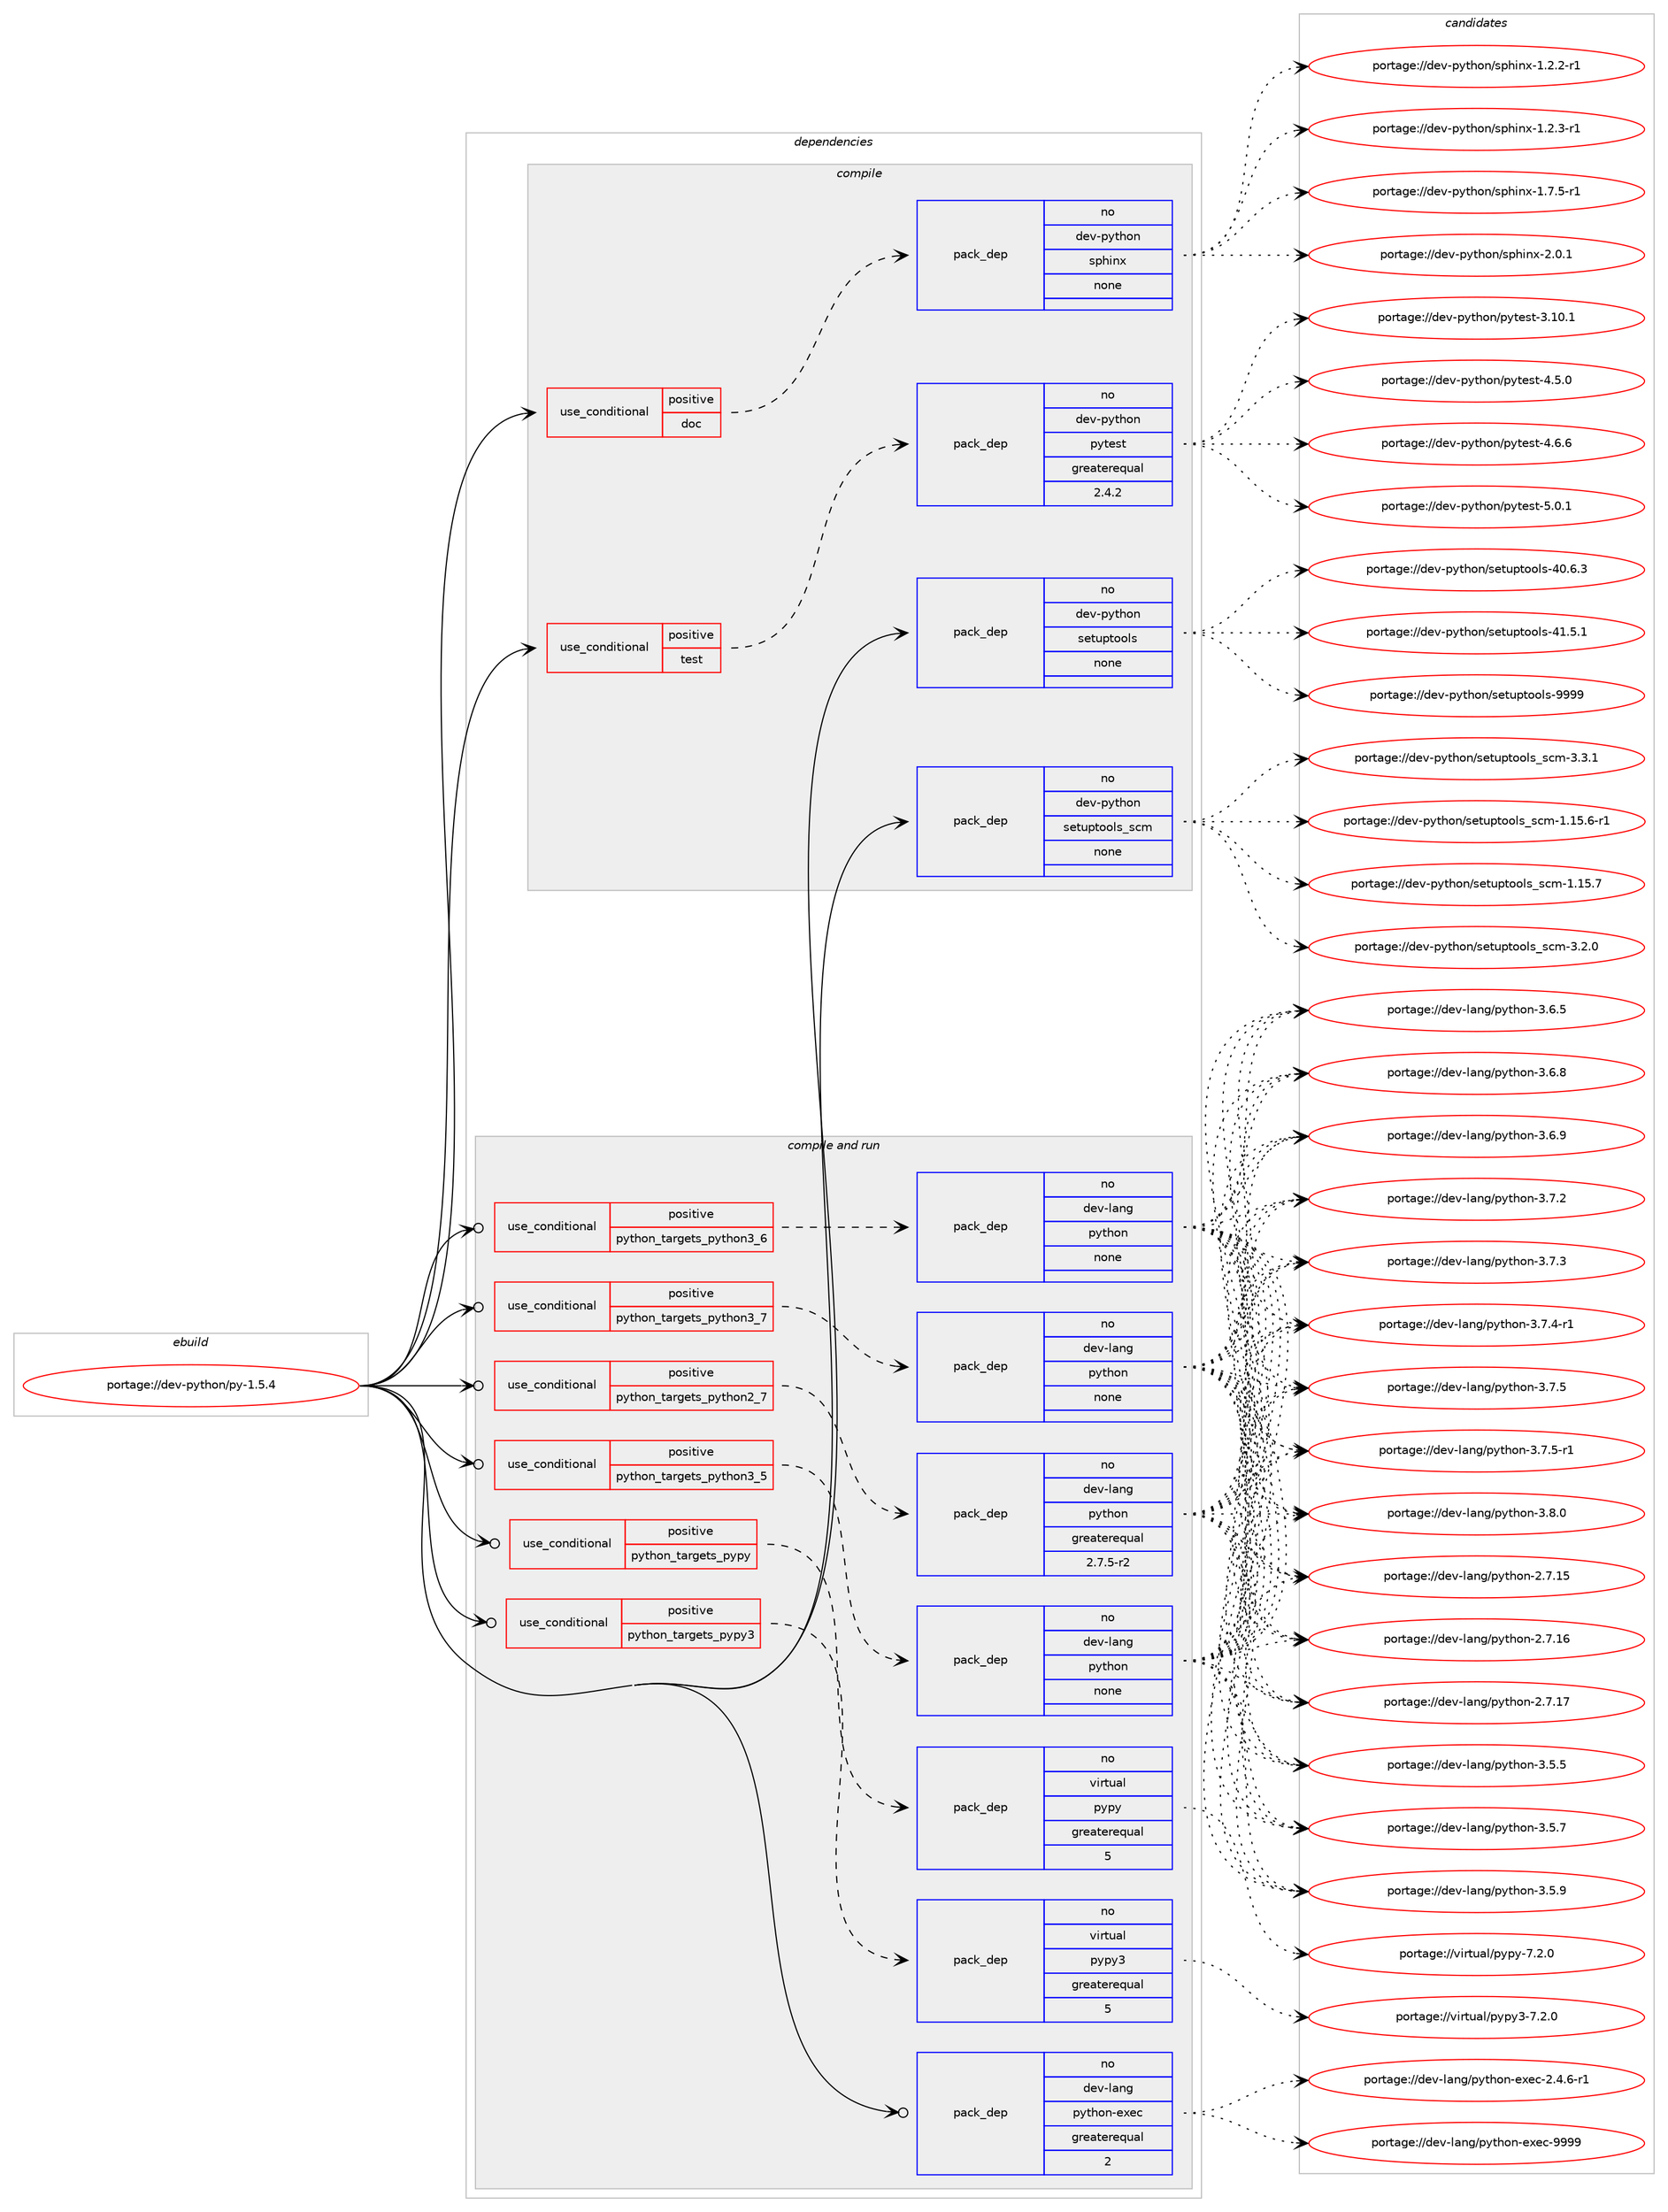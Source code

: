 digraph prolog {

# *************
# Graph options
# *************

newrank=true;
concentrate=true;
compound=true;
graph [rankdir=LR,fontname=Helvetica,fontsize=10,ranksep=1.5];#, ranksep=2.5, nodesep=0.2];
edge  [arrowhead=vee];
node  [fontname=Helvetica,fontsize=10];

# **********
# The ebuild
# **********

subgraph cluster_leftcol {
color=gray;
rank=same;
label=<<i>ebuild</i>>;
id [label="portage://dev-python/py-1.5.4", color=red, width=4, href="../dev-python/py-1.5.4.svg"];
}

# ****************
# The dependencies
# ****************

subgraph cluster_midcol {
color=gray;
label=<<i>dependencies</i>>;
subgraph cluster_compile {
fillcolor="#eeeeee";
style=filled;
label=<<i>compile</i>>;
subgraph cond34426 {
dependency158637 [label=<<TABLE BORDER="0" CELLBORDER="1" CELLSPACING="0" CELLPADDING="4"><TR><TD ROWSPAN="3" CELLPADDING="10">use_conditional</TD></TR><TR><TD>positive</TD></TR><TR><TD>doc</TD></TR></TABLE>>, shape=none, color=red];
subgraph pack120848 {
dependency158638 [label=<<TABLE BORDER="0" CELLBORDER="1" CELLSPACING="0" CELLPADDING="4" WIDTH="220"><TR><TD ROWSPAN="6" CELLPADDING="30">pack_dep</TD></TR><TR><TD WIDTH="110">no</TD></TR><TR><TD>dev-python</TD></TR><TR><TD>sphinx</TD></TR><TR><TD>none</TD></TR><TR><TD></TD></TR></TABLE>>, shape=none, color=blue];
}
dependency158637:e -> dependency158638:w [weight=20,style="dashed",arrowhead="vee"];
}
id:e -> dependency158637:w [weight=20,style="solid",arrowhead="vee"];
subgraph cond34427 {
dependency158639 [label=<<TABLE BORDER="0" CELLBORDER="1" CELLSPACING="0" CELLPADDING="4"><TR><TD ROWSPAN="3" CELLPADDING="10">use_conditional</TD></TR><TR><TD>positive</TD></TR><TR><TD>test</TD></TR></TABLE>>, shape=none, color=red];
subgraph pack120849 {
dependency158640 [label=<<TABLE BORDER="0" CELLBORDER="1" CELLSPACING="0" CELLPADDING="4" WIDTH="220"><TR><TD ROWSPAN="6" CELLPADDING="30">pack_dep</TD></TR><TR><TD WIDTH="110">no</TD></TR><TR><TD>dev-python</TD></TR><TR><TD>pytest</TD></TR><TR><TD>greaterequal</TD></TR><TR><TD>2.4.2</TD></TR></TABLE>>, shape=none, color=blue];
}
dependency158639:e -> dependency158640:w [weight=20,style="dashed",arrowhead="vee"];
}
id:e -> dependency158639:w [weight=20,style="solid",arrowhead="vee"];
subgraph pack120850 {
dependency158641 [label=<<TABLE BORDER="0" CELLBORDER="1" CELLSPACING="0" CELLPADDING="4" WIDTH="220"><TR><TD ROWSPAN="6" CELLPADDING="30">pack_dep</TD></TR><TR><TD WIDTH="110">no</TD></TR><TR><TD>dev-python</TD></TR><TR><TD>setuptools</TD></TR><TR><TD>none</TD></TR><TR><TD></TD></TR></TABLE>>, shape=none, color=blue];
}
id:e -> dependency158641:w [weight=20,style="solid",arrowhead="vee"];
subgraph pack120851 {
dependency158642 [label=<<TABLE BORDER="0" CELLBORDER="1" CELLSPACING="0" CELLPADDING="4" WIDTH="220"><TR><TD ROWSPAN="6" CELLPADDING="30">pack_dep</TD></TR><TR><TD WIDTH="110">no</TD></TR><TR><TD>dev-python</TD></TR><TR><TD>setuptools_scm</TD></TR><TR><TD>none</TD></TR><TR><TD></TD></TR></TABLE>>, shape=none, color=blue];
}
id:e -> dependency158642:w [weight=20,style="solid",arrowhead="vee"];
}
subgraph cluster_compileandrun {
fillcolor="#eeeeee";
style=filled;
label=<<i>compile and run</i>>;
subgraph cond34428 {
dependency158643 [label=<<TABLE BORDER="0" CELLBORDER="1" CELLSPACING="0" CELLPADDING="4"><TR><TD ROWSPAN="3" CELLPADDING="10">use_conditional</TD></TR><TR><TD>positive</TD></TR><TR><TD>python_targets_pypy</TD></TR></TABLE>>, shape=none, color=red];
subgraph pack120852 {
dependency158644 [label=<<TABLE BORDER="0" CELLBORDER="1" CELLSPACING="0" CELLPADDING="4" WIDTH="220"><TR><TD ROWSPAN="6" CELLPADDING="30">pack_dep</TD></TR><TR><TD WIDTH="110">no</TD></TR><TR><TD>virtual</TD></TR><TR><TD>pypy</TD></TR><TR><TD>greaterequal</TD></TR><TR><TD>5</TD></TR></TABLE>>, shape=none, color=blue];
}
dependency158643:e -> dependency158644:w [weight=20,style="dashed",arrowhead="vee"];
}
id:e -> dependency158643:w [weight=20,style="solid",arrowhead="odotvee"];
subgraph cond34429 {
dependency158645 [label=<<TABLE BORDER="0" CELLBORDER="1" CELLSPACING="0" CELLPADDING="4"><TR><TD ROWSPAN="3" CELLPADDING="10">use_conditional</TD></TR><TR><TD>positive</TD></TR><TR><TD>python_targets_pypy3</TD></TR></TABLE>>, shape=none, color=red];
subgraph pack120853 {
dependency158646 [label=<<TABLE BORDER="0" CELLBORDER="1" CELLSPACING="0" CELLPADDING="4" WIDTH="220"><TR><TD ROWSPAN="6" CELLPADDING="30">pack_dep</TD></TR><TR><TD WIDTH="110">no</TD></TR><TR><TD>virtual</TD></TR><TR><TD>pypy3</TD></TR><TR><TD>greaterequal</TD></TR><TR><TD>5</TD></TR></TABLE>>, shape=none, color=blue];
}
dependency158645:e -> dependency158646:w [weight=20,style="dashed",arrowhead="vee"];
}
id:e -> dependency158645:w [weight=20,style="solid",arrowhead="odotvee"];
subgraph cond34430 {
dependency158647 [label=<<TABLE BORDER="0" CELLBORDER="1" CELLSPACING="0" CELLPADDING="4"><TR><TD ROWSPAN="3" CELLPADDING="10">use_conditional</TD></TR><TR><TD>positive</TD></TR><TR><TD>python_targets_python2_7</TD></TR></TABLE>>, shape=none, color=red];
subgraph pack120854 {
dependency158648 [label=<<TABLE BORDER="0" CELLBORDER="1" CELLSPACING="0" CELLPADDING="4" WIDTH="220"><TR><TD ROWSPAN="6" CELLPADDING="30">pack_dep</TD></TR><TR><TD WIDTH="110">no</TD></TR><TR><TD>dev-lang</TD></TR><TR><TD>python</TD></TR><TR><TD>greaterequal</TD></TR><TR><TD>2.7.5-r2</TD></TR></TABLE>>, shape=none, color=blue];
}
dependency158647:e -> dependency158648:w [weight=20,style="dashed",arrowhead="vee"];
}
id:e -> dependency158647:w [weight=20,style="solid",arrowhead="odotvee"];
subgraph cond34431 {
dependency158649 [label=<<TABLE BORDER="0" CELLBORDER="1" CELLSPACING="0" CELLPADDING="4"><TR><TD ROWSPAN="3" CELLPADDING="10">use_conditional</TD></TR><TR><TD>positive</TD></TR><TR><TD>python_targets_python3_5</TD></TR></TABLE>>, shape=none, color=red];
subgraph pack120855 {
dependency158650 [label=<<TABLE BORDER="0" CELLBORDER="1" CELLSPACING="0" CELLPADDING="4" WIDTH="220"><TR><TD ROWSPAN="6" CELLPADDING="30">pack_dep</TD></TR><TR><TD WIDTH="110">no</TD></TR><TR><TD>dev-lang</TD></TR><TR><TD>python</TD></TR><TR><TD>none</TD></TR><TR><TD></TD></TR></TABLE>>, shape=none, color=blue];
}
dependency158649:e -> dependency158650:w [weight=20,style="dashed",arrowhead="vee"];
}
id:e -> dependency158649:w [weight=20,style="solid",arrowhead="odotvee"];
subgraph cond34432 {
dependency158651 [label=<<TABLE BORDER="0" CELLBORDER="1" CELLSPACING="0" CELLPADDING="4"><TR><TD ROWSPAN="3" CELLPADDING="10">use_conditional</TD></TR><TR><TD>positive</TD></TR><TR><TD>python_targets_python3_6</TD></TR></TABLE>>, shape=none, color=red];
subgraph pack120856 {
dependency158652 [label=<<TABLE BORDER="0" CELLBORDER="1" CELLSPACING="0" CELLPADDING="4" WIDTH="220"><TR><TD ROWSPAN="6" CELLPADDING="30">pack_dep</TD></TR><TR><TD WIDTH="110">no</TD></TR><TR><TD>dev-lang</TD></TR><TR><TD>python</TD></TR><TR><TD>none</TD></TR><TR><TD></TD></TR></TABLE>>, shape=none, color=blue];
}
dependency158651:e -> dependency158652:w [weight=20,style="dashed",arrowhead="vee"];
}
id:e -> dependency158651:w [weight=20,style="solid",arrowhead="odotvee"];
subgraph cond34433 {
dependency158653 [label=<<TABLE BORDER="0" CELLBORDER="1" CELLSPACING="0" CELLPADDING="4"><TR><TD ROWSPAN="3" CELLPADDING="10">use_conditional</TD></TR><TR><TD>positive</TD></TR><TR><TD>python_targets_python3_7</TD></TR></TABLE>>, shape=none, color=red];
subgraph pack120857 {
dependency158654 [label=<<TABLE BORDER="0" CELLBORDER="1" CELLSPACING="0" CELLPADDING="4" WIDTH="220"><TR><TD ROWSPAN="6" CELLPADDING="30">pack_dep</TD></TR><TR><TD WIDTH="110">no</TD></TR><TR><TD>dev-lang</TD></TR><TR><TD>python</TD></TR><TR><TD>none</TD></TR><TR><TD></TD></TR></TABLE>>, shape=none, color=blue];
}
dependency158653:e -> dependency158654:w [weight=20,style="dashed",arrowhead="vee"];
}
id:e -> dependency158653:w [weight=20,style="solid",arrowhead="odotvee"];
subgraph pack120858 {
dependency158655 [label=<<TABLE BORDER="0" CELLBORDER="1" CELLSPACING="0" CELLPADDING="4" WIDTH="220"><TR><TD ROWSPAN="6" CELLPADDING="30">pack_dep</TD></TR><TR><TD WIDTH="110">no</TD></TR><TR><TD>dev-lang</TD></TR><TR><TD>python-exec</TD></TR><TR><TD>greaterequal</TD></TR><TR><TD>2</TD></TR></TABLE>>, shape=none, color=blue];
}
id:e -> dependency158655:w [weight=20,style="solid",arrowhead="odotvee"];
}
subgraph cluster_run {
fillcolor="#eeeeee";
style=filled;
label=<<i>run</i>>;
}
}

# **************
# The candidates
# **************

subgraph cluster_choices {
rank=same;
color=gray;
label=<<i>candidates</i>>;

subgraph choice120848 {
color=black;
nodesep=1;
choiceportage10010111845112121116104111110471151121041051101204549465046504511449 [label="portage://dev-python/sphinx-1.2.2-r1", color=red, width=4,href="../dev-python/sphinx-1.2.2-r1.svg"];
choiceportage10010111845112121116104111110471151121041051101204549465046514511449 [label="portage://dev-python/sphinx-1.2.3-r1", color=red, width=4,href="../dev-python/sphinx-1.2.3-r1.svg"];
choiceportage10010111845112121116104111110471151121041051101204549465546534511449 [label="portage://dev-python/sphinx-1.7.5-r1", color=red, width=4,href="../dev-python/sphinx-1.7.5-r1.svg"];
choiceportage1001011184511212111610411111047115112104105110120455046484649 [label="portage://dev-python/sphinx-2.0.1", color=red, width=4,href="../dev-python/sphinx-2.0.1.svg"];
dependency158638:e -> choiceportage10010111845112121116104111110471151121041051101204549465046504511449:w [style=dotted,weight="100"];
dependency158638:e -> choiceportage10010111845112121116104111110471151121041051101204549465046514511449:w [style=dotted,weight="100"];
dependency158638:e -> choiceportage10010111845112121116104111110471151121041051101204549465546534511449:w [style=dotted,weight="100"];
dependency158638:e -> choiceportage1001011184511212111610411111047115112104105110120455046484649:w [style=dotted,weight="100"];
}
subgraph choice120849 {
color=black;
nodesep=1;
choiceportage100101118451121211161041111104711212111610111511645514649484649 [label="portage://dev-python/pytest-3.10.1", color=red, width=4,href="../dev-python/pytest-3.10.1.svg"];
choiceportage1001011184511212111610411111047112121116101115116455246534648 [label="portage://dev-python/pytest-4.5.0", color=red, width=4,href="../dev-python/pytest-4.5.0.svg"];
choiceportage1001011184511212111610411111047112121116101115116455246544654 [label="portage://dev-python/pytest-4.6.6", color=red, width=4,href="../dev-python/pytest-4.6.6.svg"];
choiceportage1001011184511212111610411111047112121116101115116455346484649 [label="portage://dev-python/pytest-5.0.1", color=red, width=4,href="../dev-python/pytest-5.0.1.svg"];
dependency158640:e -> choiceportage100101118451121211161041111104711212111610111511645514649484649:w [style=dotted,weight="100"];
dependency158640:e -> choiceportage1001011184511212111610411111047112121116101115116455246534648:w [style=dotted,weight="100"];
dependency158640:e -> choiceportage1001011184511212111610411111047112121116101115116455246544654:w [style=dotted,weight="100"];
dependency158640:e -> choiceportage1001011184511212111610411111047112121116101115116455346484649:w [style=dotted,weight="100"];
}
subgraph choice120850 {
color=black;
nodesep=1;
choiceportage100101118451121211161041111104711510111611711211611111110811545524846544651 [label="portage://dev-python/setuptools-40.6.3", color=red, width=4,href="../dev-python/setuptools-40.6.3.svg"];
choiceportage100101118451121211161041111104711510111611711211611111110811545524946534649 [label="portage://dev-python/setuptools-41.5.1", color=red, width=4,href="../dev-python/setuptools-41.5.1.svg"];
choiceportage10010111845112121116104111110471151011161171121161111111081154557575757 [label="portage://dev-python/setuptools-9999", color=red, width=4,href="../dev-python/setuptools-9999.svg"];
dependency158641:e -> choiceportage100101118451121211161041111104711510111611711211611111110811545524846544651:w [style=dotted,weight="100"];
dependency158641:e -> choiceportage100101118451121211161041111104711510111611711211611111110811545524946534649:w [style=dotted,weight="100"];
dependency158641:e -> choiceportage10010111845112121116104111110471151011161171121161111111081154557575757:w [style=dotted,weight="100"];
}
subgraph choice120851 {
color=black;
nodesep=1;
choiceportage10010111845112121116104111110471151011161171121161111111081159511599109454946495346544511449 [label="portage://dev-python/setuptools_scm-1.15.6-r1", color=red, width=4,href="../dev-python/setuptools_scm-1.15.6-r1.svg"];
choiceportage1001011184511212111610411111047115101116117112116111111108115951159910945494649534655 [label="portage://dev-python/setuptools_scm-1.15.7", color=red, width=4,href="../dev-python/setuptools_scm-1.15.7.svg"];
choiceportage10010111845112121116104111110471151011161171121161111111081159511599109455146504648 [label="portage://dev-python/setuptools_scm-3.2.0", color=red, width=4,href="../dev-python/setuptools_scm-3.2.0.svg"];
choiceportage10010111845112121116104111110471151011161171121161111111081159511599109455146514649 [label="portage://dev-python/setuptools_scm-3.3.1", color=red, width=4,href="../dev-python/setuptools_scm-3.3.1.svg"];
dependency158642:e -> choiceportage10010111845112121116104111110471151011161171121161111111081159511599109454946495346544511449:w [style=dotted,weight="100"];
dependency158642:e -> choiceportage1001011184511212111610411111047115101116117112116111111108115951159910945494649534655:w [style=dotted,weight="100"];
dependency158642:e -> choiceportage10010111845112121116104111110471151011161171121161111111081159511599109455146504648:w [style=dotted,weight="100"];
dependency158642:e -> choiceportage10010111845112121116104111110471151011161171121161111111081159511599109455146514649:w [style=dotted,weight="100"];
}
subgraph choice120852 {
color=black;
nodesep=1;
choiceportage1181051141161179710847112121112121455546504648 [label="portage://virtual/pypy-7.2.0", color=red, width=4,href="../virtual/pypy-7.2.0.svg"];
dependency158644:e -> choiceportage1181051141161179710847112121112121455546504648:w [style=dotted,weight="100"];
}
subgraph choice120853 {
color=black;
nodesep=1;
choiceportage118105114116117971084711212111212151455546504648 [label="portage://virtual/pypy3-7.2.0", color=red, width=4,href="../virtual/pypy3-7.2.0.svg"];
dependency158646:e -> choiceportage118105114116117971084711212111212151455546504648:w [style=dotted,weight="100"];
}
subgraph choice120854 {
color=black;
nodesep=1;
choiceportage10010111845108971101034711212111610411111045504655464953 [label="portage://dev-lang/python-2.7.15", color=red, width=4,href="../dev-lang/python-2.7.15.svg"];
choiceportage10010111845108971101034711212111610411111045504655464954 [label="portage://dev-lang/python-2.7.16", color=red, width=4,href="../dev-lang/python-2.7.16.svg"];
choiceportage10010111845108971101034711212111610411111045504655464955 [label="portage://dev-lang/python-2.7.17", color=red, width=4,href="../dev-lang/python-2.7.17.svg"];
choiceportage100101118451089711010347112121116104111110455146534653 [label="portage://dev-lang/python-3.5.5", color=red, width=4,href="../dev-lang/python-3.5.5.svg"];
choiceportage100101118451089711010347112121116104111110455146534655 [label="portage://dev-lang/python-3.5.7", color=red, width=4,href="../dev-lang/python-3.5.7.svg"];
choiceportage100101118451089711010347112121116104111110455146534657 [label="portage://dev-lang/python-3.5.9", color=red, width=4,href="../dev-lang/python-3.5.9.svg"];
choiceportage100101118451089711010347112121116104111110455146544653 [label="portage://dev-lang/python-3.6.5", color=red, width=4,href="../dev-lang/python-3.6.5.svg"];
choiceportage100101118451089711010347112121116104111110455146544656 [label="portage://dev-lang/python-3.6.8", color=red, width=4,href="../dev-lang/python-3.6.8.svg"];
choiceportage100101118451089711010347112121116104111110455146544657 [label="portage://dev-lang/python-3.6.9", color=red, width=4,href="../dev-lang/python-3.6.9.svg"];
choiceportage100101118451089711010347112121116104111110455146554650 [label="portage://dev-lang/python-3.7.2", color=red, width=4,href="../dev-lang/python-3.7.2.svg"];
choiceportage100101118451089711010347112121116104111110455146554651 [label="portage://dev-lang/python-3.7.3", color=red, width=4,href="../dev-lang/python-3.7.3.svg"];
choiceportage1001011184510897110103471121211161041111104551465546524511449 [label="portage://dev-lang/python-3.7.4-r1", color=red, width=4,href="../dev-lang/python-3.7.4-r1.svg"];
choiceportage100101118451089711010347112121116104111110455146554653 [label="portage://dev-lang/python-3.7.5", color=red, width=4,href="../dev-lang/python-3.7.5.svg"];
choiceportage1001011184510897110103471121211161041111104551465546534511449 [label="portage://dev-lang/python-3.7.5-r1", color=red, width=4,href="../dev-lang/python-3.7.5-r1.svg"];
choiceportage100101118451089711010347112121116104111110455146564648 [label="portage://dev-lang/python-3.8.0", color=red, width=4,href="../dev-lang/python-3.8.0.svg"];
dependency158648:e -> choiceportage10010111845108971101034711212111610411111045504655464953:w [style=dotted,weight="100"];
dependency158648:e -> choiceportage10010111845108971101034711212111610411111045504655464954:w [style=dotted,weight="100"];
dependency158648:e -> choiceportage10010111845108971101034711212111610411111045504655464955:w [style=dotted,weight="100"];
dependency158648:e -> choiceportage100101118451089711010347112121116104111110455146534653:w [style=dotted,weight="100"];
dependency158648:e -> choiceportage100101118451089711010347112121116104111110455146534655:w [style=dotted,weight="100"];
dependency158648:e -> choiceportage100101118451089711010347112121116104111110455146534657:w [style=dotted,weight="100"];
dependency158648:e -> choiceportage100101118451089711010347112121116104111110455146544653:w [style=dotted,weight="100"];
dependency158648:e -> choiceportage100101118451089711010347112121116104111110455146544656:w [style=dotted,weight="100"];
dependency158648:e -> choiceportage100101118451089711010347112121116104111110455146544657:w [style=dotted,weight="100"];
dependency158648:e -> choiceportage100101118451089711010347112121116104111110455146554650:w [style=dotted,weight="100"];
dependency158648:e -> choiceportage100101118451089711010347112121116104111110455146554651:w [style=dotted,weight="100"];
dependency158648:e -> choiceportage1001011184510897110103471121211161041111104551465546524511449:w [style=dotted,weight="100"];
dependency158648:e -> choiceportage100101118451089711010347112121116104111110455146554653:w [style=dotted,weight="100"];
dependency158648:e -> choiceportage1001011184510897110103471121211161041111104551465546534511449:w [style=dotted,weight="100"];
dependency158648:e -> choiceportage100101118451089711010347112121116104111110455146564648:w [style=dotted,weight="100"];
}
subgraph choice120855 {
color=black;
nodesep=1;
choiceportage10010111845108971101034711212111610411111045504655464953 [label="portage://dev-lang/python-2.7.15", color=red, width=4,href="../dev-lang/python-2.7.15.svg"];
choiceportage10010111845108971101034711212111610411111045504655464954 [label="portage://dev-lang/python-2.7.16", color=red, width=4,href="../dev-lang/python-2.7.16.svg"];
choiceportage10010111845108971101034711212111610411111045504655464955 [label="portage://dev-lang/python-2.7.17", color=red, width=4,href="../dev-lang/python-2.7.17.svg"];
choiceportage100101118451089711010347112121116104111110455146534653 [label="portage://dev-lang/python-3.5.5", color=red, width=4,href="../dev-lang/python-3.5.5.svg"];
choiceportage100101118451089711010347112121116104111110455146534655 [label="portage://dev-lang/python-3.5.7", color=red, width=4,href="../dev-lang/python-3.5.7.svg"];
choiceportage100101118451089711010347112121116104111110455146534657 [label="portage://dev-lang/python-3.5.9", color=red, width=4,href="../dev-lang/python-3.5.9.svg"];
choiceportage100101118451089711010347112121116104111110455146544653 [label="portage://dev-lang/python-3.6.5", color=red, width=4,href="../dev-lang/python-3.6.5.svg"];
choiceportage100101118451089711010347112121116104111110455146544656 [label="portage://dev-lang/python-3.6.8", color=red, width=4,href="../dev-lang/python-3.6.8.svg"];
choiceportage100101118451089711010347112121116104111110455146544657 [label="portage://dev-lang/python-3.6.9", color=red, width=4,href="../dev-lang/python-3.6.9.svg"];
choiceportage100101118451089711010347112121116104111110455146554650 [label="portage://dev-lang/python-3.7.2", color=red, width=4,href="../dev-lang/python-3.7.2.svg"];
choiceportage100101118451089711010347112121116104111110455146554651 [label="portage://dev-lang/python-3.7.3", color=red, width=4,href="../dev-lang/python-3.7.3.svg"];
choiceportage1001011184510897110103471121211161041111104551465546524511449 [label="portage://dev-lang/python-3.7.4-r1", color=red, width=4,href="../dev-lang/python-3.7.4-r1.svg"];
choiceportage100101118451089711010347112121116104111110455146554653 [label="portage://dev-lang/python-3.7.5", color=red, width=4,href="../dev-lang/python-3.7.5.svg"];
choiceportage1001011184510897110103471121211161041111104551465546534511449 [label="portage://dev-lang/python-3.7.5-r1", color=red, width=4,href="../dev-lang/python-3.7.5-r1.svg"];
choiceportage100101118451089711010347112121116104111110455146564648 [label="portage://dev-lang/python-3.8.0", color=red, width=4,href="../dev-lang/python-3.8.0.svg"];
dependency158650:e -> choiceportage10010111845108971101034711212111610411111045504655464953:w [style=dotted,weight="100"];
dependency158650:e -> choiceportage10010111845108971101034711212111610411111045504655464954:w [style=dotted,weight="100"];
dependency158650:e -> choiceportage10010111845108971101034711212111610411111045504655464955:w [style=dotted,weight="100"];
dependency158650:e -> choiceportage100101118451089711010347112121116104111110455146534653:w [style=dotted,weight="100"];
dependency158650:e -> choiceportage100101118451089711010347112121116104111110455146534655:w [style=dotted,weight="100"];
dependency158650:e -> choiceportage100101118451089711010347112121116104111110455146534657:w [style=dotted,weight="100"];
dependency158650:e -> choiceportage100101118451089711010347112121116104111110455146544653:w [style=dotted,weight="100"];
dependency158650:e -> choiceportage100101118451089711010347112121116104111110455146544656:w [style=dotted,weight="100"];
dependency158650:e -> choiceportage100101118451089711010347112121116104111110455146544657:w [style=dotted,weight="100"];
dependency158650:e -> choiceportage100101118451089711010347112121116104111110455146554650:w [style=dotted,weight="100"];
dependency158650:e -> choiceportage100101118451089711010347112121116104111110455146554651:w [style=dotted,weight="100"];
dependency158650:e -> choiceportage1001011184510897110103471121211161041111104551465546524511449:w [style=dotted,weight="100"];
dependency158650:e -> choiceportage100101118451089711010347112121116104111110455146554653:w [style=dotted,weight="100"];
dependency158650:e -> choiceportage1001011184510897110103471121211161041111104551465546534511449:w [style=dotted,weight="100"];
dependency158650:e -> choiceportage100101118451089711010347112121116104111110455146564648:w [style=dotted,weight="100"];
}
subgraph choice120856 {
color=black;
nodesep=1;
choiceportage10010111845108971101034711212111610411111045504655464953 [label="portage://dev-lang/python-2.7.15", color=red, width=4,href="../dev-lang/python-2.7.15.svg"];
choiceportage10010111845108971101034711212111610411111045504655464954 [label="portage://dev-lang/python-2.7.16", color=red, width=4,href="../dev-lang/python-2.7.16.svg"];
choiceportage10010111845108971101034711212111610411111045504655464955 [label="portage://dev-lang/python-2.7.17", color=red, width=4,href="../dev-lang/python-2.7.17.svg"];
choiceportage100101118451089711010347112121116104111110455146534653 [label="portage://dev-lang/python-3.5.5", color=red, width=4,href="../dev-lang/python-3.5.5.svg"];
choiceportage100101118451089711010347112121116104111110455146534655 [label="portage://dev-lang/python-3.5.7", color=red, width=4,href="../dev-lang/python-3.5.7.svg"];
choiceportage100101118451089711010347112121116104111110455146534657 [label="portage://dev-lang/python-3.5.9", color=red, width=4,href="../dev-lang/python-3.5.9.svg"];
choiceportage100101118451089711010347112121116104111110455146544653 [label="portage://dev-lang/python-3.6.5", color=red, width=4,href="../dev-lang/python-3.6.5.svg"];
choiceportage100101118451089711010347112121116104111110455146544656 [label="portage://dev-lang/python-3.6.8", color=red, width=4,href="../dev-lang/python-3.6.8.svg"];
choiceportage100101118451089711010347112121116104111110455146544657 [label="portage://dev-lang/python-3.6.9", color=red, width=4,href="../dev-lang/python-3.6.9.svg"];
choiceportage100101118451089711010347112121116104111110455146554650 [label="portage://dev-lang/python-3.7.2", color=red, width=4,href="../dev-lang/python-3.7.2.svg"];
choiceportage100101118451089711010347112121116104111110455146554651 [label="portage://dev-lang/python-3.7.3", color=red, width=4,href="../dev-lang/python-3.7.3.svg"];
choiceportage1001011184510897110103471121211161041111104551465546524511449 [label="portage://dev-lang/python-3.7.4-r1", color=red, width=4,href="../dev-lang/python-3.7.4-r1.svg"];
choiceportage100101118451089711010347112121116104111110455146554653 [label="portage://dev-lang/python-3.7.5", color=red, width=4,href="../dev-lang/python-3.7.5.svg"];
choiceportage1001011184510897110103471121211161041111104551465546534511449 [label="portage://dev-lang/python-3.7.5-r1", color=red, width=4,href="../dev-lang/python-3.7.5-r1.svg"];
choiceportage100101118451089711010347112121116104111110455146564648 [label="portage://dev-lang/python-3.8.0", color=red, width=4,href="../dev-lang/python-3.8.0.svg"];
dependency158652:e -> choiceportage10010111845108971101034711212111610411111045504655464953:w [style=dotted,weight="100"];
dependency158652:e -> choiceportage10010111845108971101034711212111610411111045504655464954:w [style=dotted,weight="100"];
dependency158652:e -> choiceportage10010111845108971101034711212111610411111045504655464955:w [style=dotted,weight="100"];
dependency158652:e -> choiceportage100101118451089711010347112121116104111110455146534653:w [style=dotted,weight="100"];
dependency158652:e -> choiceportage100101118451089711010347112121116104111110455146534655:w [style=dotted,weight="100"];
dependency158652:e -> choiceportage100101118451089711010347112121116104111110455146534657:w [style=dotted,weight="100"];
dependency158652:e -> choiceportage100101118451089711010347112121116104111110455146544653:w [style=dotted,weight="100"];
dependency158652:e -> choiceportage100101118451089711010347112121116104111110455146544656:w [style=dotted,weight="100"];
dependency158652:e -> choiceportage100101118451089711010347112121116104111110455146544657:w [style=dotted,weight="100"];
dependency158652:e -> choiceportage100101118451089711010347112121116104111110455146554650:w [style=dotted,weight="100"];
dependency158652:e -> choiceportage100101118451089711010347112121116104111110455146554651:w [style=dotted,weight="100"];
dependency158652:e -> choiceportage1001011184510897110103471121211161041111104551465546524511449:w [style=dotted,weight="100"];
dependency158652:e -> choiceportage100101118451089711010347112121116104111110455146554653:w [style=dotted,weight="100"];
dependency158652:e -> choiceportage1001011184510897110103471121211161041111104551465546534511449:w [style=dotted,weight="100"];
dependency158652:e -> choiceportage100101118451089711010347112121116104111110455146564648:w [style=dotted,weight="100"];
}
subgraph choice120857 {
color=black;
nodesep=1;
choiceportage10010111845108971101034711212111610411111045504655464953 [label="portage://dev-lang/python-2.7.15", color=red, width=4,href="../dev-lang/python-2.7.15.svg"];
choiceportage10010111845108971101034711212111610411111045504655464954 [label="portage://dev-lang/python-2.7.16", color=red, width=4,href="../dev-lang/python-2.7.16.svg"];
choiceportage10010111845108971101034711212111610411111045504655464955 [label="portage://dev-lang/python-2.7.17", color=red, width=4,href="../dev-lang/python-2.7.17.svg"];
choiceportage100101118451089711010347112121116104111110455146534653 [label="portage://dev-lang/python-3.5.5", color=red, width=4,href="../dev-lang/python-3.5.5.svg"];
choiceportage100101118451089711010347112121116104111110455146534655 [label="portage://dev-lang/python-3.5.7", color=red, width=4,href="../dev-lang/python-3.5.7.svg"];
choiceportage100101118451089711010347112121116104111110455146534657 [label="portage://dev-lang/python-3.5.9", color=red, width=4,href="../dev-lang/python-3.5.9.svg"];
choiceportage100101118451089711010347112121116104111110455146544653 [label="portage://dev-lang/python-3.6.5", color=red, width=4,href="../dev-lang/python-3.6.5.svg"];
choiceportage100101118451089711010347112121116104111110455146544656 [label="portage://dev-lang/python-3.6.8", color=red, width=4,href="../dev-lang/python-3.6.8.svg"];
choiceportage100101118451089711010347112121116104111110455146544657 [label="portage://dev-lang/python-3.6.9", color=red, width=4,href="../dev-lang/python-3.6.9.svg"];
choiceportage100101118451089711010347112121116104111110455146554650 [label="portage://dev-lang/python-3.7.2", color=red, width=4,href="../dev-lang/python-3.7.2.svg"];
choiceportage100101118451089711010347112121116104111110455146554651 [label="portage://dev-lang/python-3.7.3", color=red, width=4,href="../dev-lang/python-3.7.3.svg"];
choiceportage1001011184510897110103471121211161041111104551465546524511449 [label="portage://dev-lang/python-3.7.4-r1", color=red, width=4,href="../dev-lang/python-3.7.4-r1.svg"];
choiceportage100101118451089711010347112121116104111110455146554653 [label="portage://dev-lang/python-3.7.5", color=red, width=4,href="../dev-lang/python-3.7.5.svg"];
choiceportage1001011184510897110103471121211161041111104551465546534511449 [label="portage://dev-lang/python-3.7.5-r1", color=red, width=4,href="../dev-lang/python-3.7.5-r1.svg"];
choiceportage100101118451089711010347112121116104111110455146564648 [label="portage://dev-lang/python-3.8.0", color=red, width=4,href="../dev-lang/python-3.8.0.svg"];
dependency158654:e -> choiceportage10010111845108971101034711212111610411111045504655464953:w [style=dotted,weight="100"];
dependency158654:e -> choiceportage10010111845108971101034711212111610411111045504655464954:w [style=dotted,weight="100"];
dependency158654:e -> choiceportage10010111845108971101034711212111610411111045504655464955:w [style=dotted,weight="100"];
dependency158654:e -> choiceportage100101118451089711010347112121116104111110455146534653:w [style=dotted,weight="100"];
dependency158654:e -> choiceportage100101118451089711010347112121116104111110455146534655:w [style=dotted,weight="100"];
dependency158654:e -> choiceportage100101118451089711010347112121116104111110455146534657:w [style=dotted,weight="100"];
dependency158654:e -> choiceportage100101118451089711010347112121116104111110455146544653:w [style=dotted,weight="100"];
dependency158654:e -> choiceportage100101118451089711010347112121116104111110455146544656:w [style=dotted,weight="100"];
dependency158654:e -> choiceportage100101118451089711010347112121116104111110455146544657:w [style=dotted,weight="100"];
dependency158654:e -> choiceportage100101118451089711010347112121116104111110455146554650:w [style=dotted,weight="100"];
dependency158654:e -> choiceportage100101118451089711010347112121116104111110455146554651:w [style=dotted,weight="100"];
dependency158654:e -> choiceportage1001011184510897110103471121211161041111104551465546524511449:w [style=dotted,weight="100"];
dependency158654:e -> choiceportage100101118451089711010347112121116104111110455146554653:w [style=dotted,weight="100"];
dependency158654:e -> choiceportage1001011184510897110103471121211161041111104551465546534511449:w [style=dotted,weight="100"];
dependency158654:e -> choiceportage100101118451089711010347112121116104111110455146564648:w [style=dotted,weight="100"];
}
subgraph choice120858 {
color=black;
nodesep=1;
choiceportage10010111845108971101034711212111610411111045101120101994550465246544511449 [label="portage://dev-lang/python-exec-2.4.6-r1", color=red, width=4,href="../dev-lang/python-exec-2.4.6-r1.svg"];
choiceportage10010111845108971101034711212111610411111045101120101994557575757 [label="portage://dev-lang/python-exec-9999", color=red, width=4,href="../dev-lang/python-exec-9999.svg"];
dependency158655:e -> choiceportage10010111845108971101034711212111610411111045101120101994550465246544511449:w [style=dotted,weight="100"];
dependency158655:e -> choiceportage10010111845108971101034711212111610411111045101120101994557575757:w [style=dotted,weight="100"];
}
}

}
